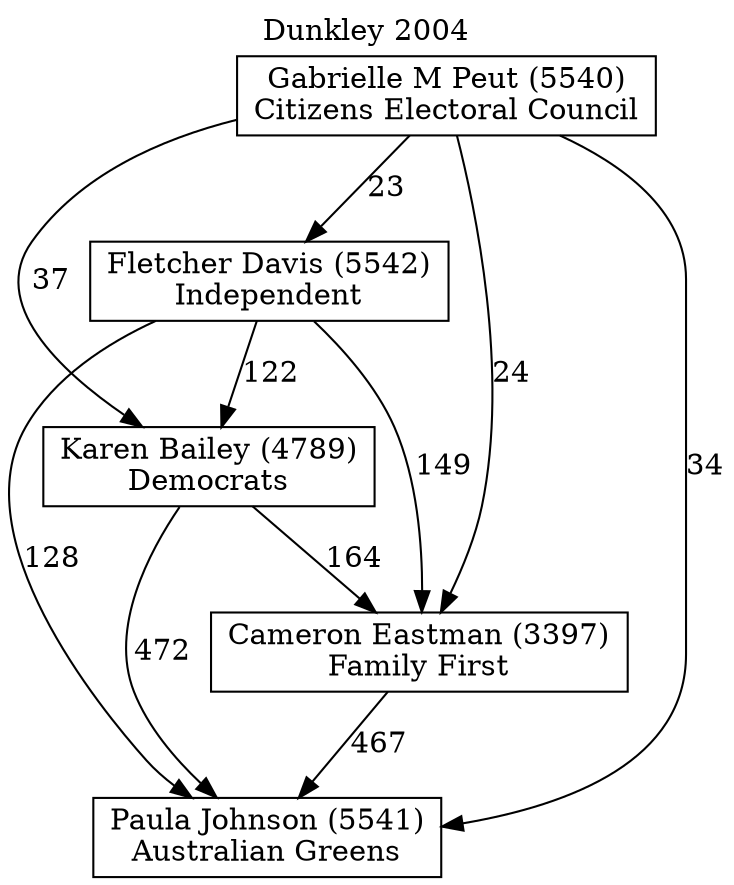 // House preference flow
digraph "Paula Johnson (5541)_Dunkley_2004" {
	graph [label="Dunkley 2004" labelloc=t mclimit=10]
	node [shape=box]
	"Paula Johnson (5541)" [label="Paula Johnson (5541)
Australian Greens"]
	"Cameron Eastman (3397)" [label="Cameron Eastman (3397)
Family First"]
	"Karen Bailey (4789)" [label="Karen Bailey (4789)
Democrats"]
	"Fletcher Davis (5542)" [label="Fletcher Davis (5542)
Independent"]
	"Gabrielle M Peut (5540)" [label="Gabrielle M Peut (5540)
Citizens Electoral Council"]
	"Paula Johnson (5541)" [label="Paula Johnson (5541)
Australian Greens"]
	"Karen Bailey (4789)" [label="Karen Bailey (4789)
Democrats"]
	"Fletcher Davis (5542)" [label="Fletcher Davis (5542)
Independent"]
	"Gabrielle M Peut (5540)" [label="Gabrielle M Peut (5540)
Citizens Electoral Council"]
	"Paula Johnson (5541)" [label="Paula Johnson (5541)
Australian Greens"]
	"Fletcher Davis (5542)" [label="Fletcher Davis (5542)
Independent"]
	"Gabrielle M Peut (5540)" [label="Gabrielle M Peut (5540)
Citizens Electoral Council"]
	"Paula Johnson (5541)" [label="Paula Johnson (5541)
Australian Greens"]
	"Gabrielle M Peut (5540)" [label="Gabrielle M Peut (5540)
Citizens Electoral Council"]
	"Gabrielle M Peut (5540)" [label="Gabrielle M Peut (5540)
Citizens Electoral Council"]
	"Fletcher Davis (5542)" [label="Fletcher Davis (5542)
Independent"]
	"Gabrielle M Peut (5540)" [label="Gabrielle M Peut (5540)
Citizens Electoral Council"]
	"Gabrielle M Peut (5540)" [label="Gabrielle M Peut (5540)
Citizens Electoral Council"]
	"Karen Bailey (4789)" [label="Karen Bailey (4789)
Democrats"]
	"Fletcher Davis (5542)" [label="Fletcher Davis (5542)
Independent"]
	"Gabrielle M Peut (5540)" [label="Gabrielle M Peut (5540)
Citizens Electoral Council"]
	"Karen Bailey (4789)" [label="Karen Bailey (4789)
Democrats"]
	"Gabrielle M Peut (5540)" [label="Gabrielle M Peut (5540)
Citizens Electoral Council"]
	"Gabrielle M Peut (5540)" [label="Gabrielle M Peut (5540)
Citizens Electoral Council"]
	"Fletcher Davis (5542)" [label="Fletcher Davis (5542)
Independent"]
	"Gabrielle M Peut (5540)" [label="Gabrielle M Peut (5540)
Citizens Electoral Council"]
	"Gabrielle M Peut (5540)" [label="Gabrielle M Peut (5540)
Citizens Electoral Council"]
	"Cameron Eastman (3397)" [label="Cameron Eastman (3397)
Family First"]
	"Karen Bailey (4789)" [label="Karen Bailey (4789)
Democrats"]
	"Fletcher Davis (5542)" [label="Fletcher Davis (5542)
Independent"]
	"Gabrielle M Peut (5540)" [label="Gabrielle M Peut (5540)
Citizens Electoral Council"]
	"Cameron Eastman (3397)" [label="Cameron Eastman (3397)
Family First"]
	"Fletcher Davis (5542)" [label="Fletcher Davis (5542)
Independent"]
	"Gabrielle M Peut (5540)" [label="Gabrielle M Peut (5540)
Citizens Electoral Council"]
	"Cameron Eastman (3397)" [label="Cameron Eastman (3397)
Family First"]
	"Gabrielle M Peut (5540)" [label="Gabrielle M Peut (5540)
Citizens Electoral Council"]
	"Gabrielle M Peut (5540)" [label="Gabrielle M Peut (5540)
Citizens Electoral Council"]
	"Fletcher Davis (5542)" [label="Fletcher Davis (5542)
Independent"]
	"Gabrielle M Peut (5540)" [label="Gabrielle M Peut (5540)
Citizens Electoral Council"]
	"Gabrielle M Peut (5540)" [label="Gabrielle M Peut (5540)
Citizens Electoral Council"]
	"Karen Bailey (4789)" [label="Karen Bailey (4789)
Democrats"]
	"Fletcher Davis (5542)" [label="Fletcher Davis (5542)
Independent"]
	"Gabrielle M Peut (5540)" [label="Gabrielle M Peut (5540)
Citizens Electoral Council"]
	"Karen Bailey (4789)" [label="Karen Bailey (4789)
Democrats"]
	"Gabrielle M Peut (5540)" [label="Gabrielle M Peut (5540)
Citizens Electoral Council"]
	"Gabrielle M Peut (5540)" [label="Gabrielle M Peut (5540)
Citizens Electoral Council"]
	"Fletcher Davis (5542)" [label="Fletcher Davis (5542)
Independent"]
	"Gabrielle M Peut (5540)" [label="Gabrielle M Peut (5540)
Citizens Electoral Council"]
	"Gabrielle M Peut (5540)" [label="Gabrielle M Peut (5540)
Citizens Electoral Council"]
	"Cameron Eastman (3397)" -> "Paula Johnson (5541)" [label=467]
	"Karen Bailey (4789)" -> "Cameron Eastman (3397)" [label=164]
	"Fletcher Davis (5542)" -> "Karen Bailey (4789)" [label=122]
	"Gabrielle M Peut (5540)" -> "Fletcher Davis (5542)" [label=23]
	"Karen Bailey (4789)" -> "Paula Johnson (5541)" [label=472]
	"Fletcher Davis (5542)" -> "Paula Johnson (5541)" [label=128]
	"Gabrielle M Peut (5540)" -> "Paula Johnson (5541)" [label=34]
	"Gabrielle M Peut (5540)" -> "Karen Bailey (4789)" [label=37]
	"Fletcher Davis (5542)" -> "Cameron Eastman (3397)" [label=149]
	"Gabrielle M Peut (5540)" -> "Cameron Eastman (3397)" [label=24]
}
